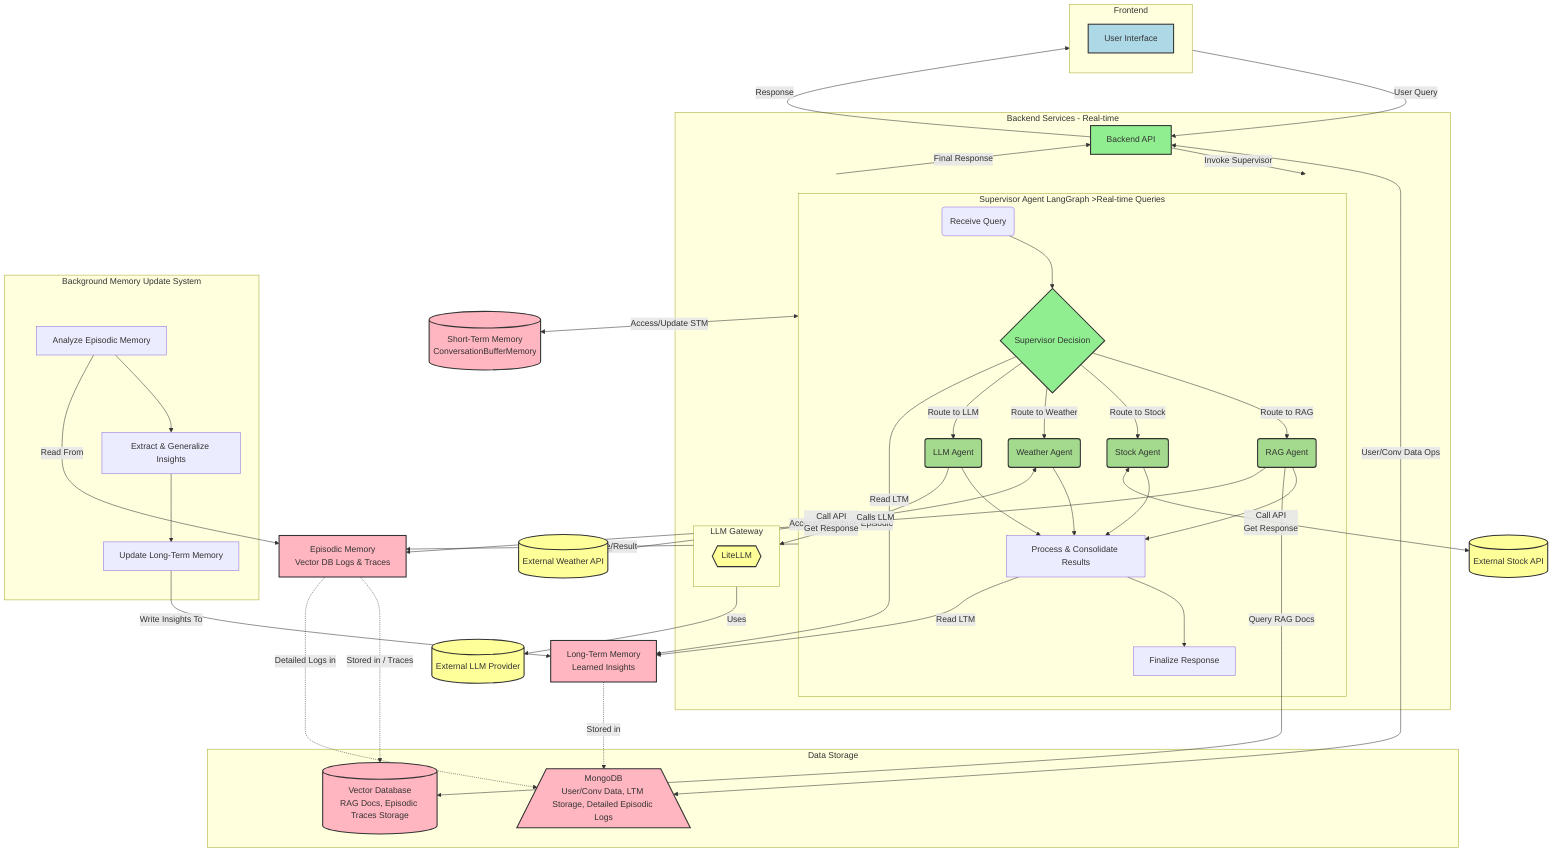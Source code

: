 %% title: Revised Phase 4 Architecture Diagram: RAG, Vector DB, and Comprehensive Memory
%% Mermaid initialization for styling
%%{
  init: {
    'theme': 'base',
    'themeVariables': {
      'fontFamily': 'Arial, sans-serif',
      'fontSize': '16px',
      'primaryColor': '#ADD8E6',    %% Light Blue (UI)
      'secondaryColor': '#90EE90',  %% Light Green (Backend/Supervisor)
      'tertiaryColor': '#A3DA8D',   %% Medium Green (Specialized Agent)
      'quaternaryColor': '#FFB6C1', %% Light Red/Pink (Database/Memory/Resources)
      'lineColor': '#555',
      'nodeBorder': '#333',
      'primaryTextColor': '#333',
      'clusterBorder': '#BBB',
      'clusterBkg': '#F9f9f9'
    },
    'flowchart': {
      'curve': 'basis'
    }
  }
}%%
flowchart TD

    %% Define Custom Styles
    classDef uiStyle fill:#ADD8E6,stroke:#333,stroke-width:2px;
    classDef backendStyle fill:#90EE90,stroke:#333,stroke-width:2px;
    classDef agentStyle fill:#A3DA8D,stroke:#333,stroke-width:2px;
    classDef dbStyle fill:#FFB6C1,stroke:#333,stroke-width:2px;
    classDef externalStyle fill:#FFFF99,stroke:#333,stroke-width:2px;
    classDef memoryStyle fill:#FFB6C1,stroke:#333,stroke-width:2px;

    %% --- Top-Level Subgraphs & Nodes ---

    subgraph FE[Frontend]
        direction TB
        UI[User Interface]:::uiStyle
    end

    subgraph BS[Backend Services - Real-time]
        direction TB
        BackendAPI[Backend API]:::backendStyle

        subgraph SupervisorGraph[Supervisor Agent LangGraph >Real-time Queries]
            direction TB
            Input(Receive Query)
            SupervisorNode{Supervisor Decision}:::backendStyle
            RAGAgentNode(RAG Agent):::agentStyle
            StockAgentNode(Stock Agent):::agentStyle
            WeatherAgentNode(Weather Agent):::agentStyle
            LLMAgentNode(LLM Agent):::agentStyle
            ProcessResults[Process & Consolidate Results]
            FinalizeResponse[Finalize Response]

            %% Internal LangGraph Flow
            Input --> SupervisorNode;
            SupervisorNode -- "Route to RAG" --> RAGAgentNode;
            SupervisorNode -- "Route to Stock" --> StockAgentNode;
            SupervisorNode -- "Route to Weather" --> WeatherAgentNode;
            SupervisorNode -- "Route to LLM" --> LLMAgentNode;

            RAGAgentNode --> ProcessResults;
            StockAgentNode --> ProcessResults;
            WeatherAgentNode --> ProcessResults;
            LLMAgentNode --> ProcessResults;
            ProcessResults --> FinalizeResponse;
        end

        subgraph LG[LLM Gateway]
            direction TB
            LiteLLMGateway{{LiteLLM}}:::externalStyle
        end
    end

    %% Central Memory Components (Conceptual)
    STM[(Short-Term Memory<br>ConversationBufferMemory)]:::memoryStyle
    EpisodicMemory[Episodic Memory<br>Vector DB Logs & Traces]:::memoryStyle
    LongTermMemory[Long-Term Memory<br>Learned Insights]:::memoryStyle

    %% Data Storage (Physical)
    subgraph DS[Data Storage]
        direction TB
        MongoDB[/MongoDB<br>User/Conv Data, LTM Storage, Detailed Episodic Logs\]:::dbStyle
        VectorDB[(Vector Database<br>RAG Docs, Episodic Traces Storage)]:::dbStyle
    end

    %% Background Memory Update System (Separated)
    subgraph BackgroundUpdater[Background Memory Update System]
        direction TB
        AnalyzeEpisodicMemory[Analyze Episodic Memory]
        ExtractInsights[Extract & Generalize Insights]
        UpdateLongTermMemory[Update Long-Term Memory]

        %% Internal Background Flow
        AnalyzeEpisodicMemory --> ExtractInsights;
        ExtractInsights --> UpdateLongTermMemory;
    end

    %% External Services & APIs
    ExternalLLM[(External LLM Provider)]:::externalStyle
    StockAPI[(External Stock API)]:::externalStyle
    WeatherAPI[(External Weather API)]:::externalStyle

    %% --- Connections between Components ---

    %% Frontend <--> Backend API
    FE -- "User Query" --> BackendAPI;
    BackendAPI -- "Response" --> FE;

    %% Backend API <--> SupervisorGraph
    BackendAPI -- "Invoke Supervisor" --> SupervisorGraph;
    SupervisorGraph -- "Final Response" --> BackendAPI;

    %% SupervisorGraph <--> Memory Components
    SupervisorGraph <-- "Access/Update STM" --> STM;
    SupervisorGraph -- "Write Trace/Result" --> EpisodicMemory;
    SupervisorNode -- "Read LTM" --> LongTermMemory;
    ProcessResults -- "Read LTM" --> LongTermMemory;

    %% LLM Agent (within SupervisorGraph) <--> LLM Gateway (within BS) <--> External LLM
    LLMAgentNode -- "Calls LLM" --> LG;
    LG -- "Uses" --> ExternalLLM;

    %% Specialized Agents (within SupervisorGraph) <--> External Tools & Data Storage
    RAGAgentNode -- "Query RAG Docs" --> VectorDB;
    %% RAG agent can also interact with episodic memory
    RAGAgentNode -- "Access/Contribute Episodic" --> EpisodicMemory; 
    StockAgentNode <-- "Call API<br>Get Response" --> StockAPI;
    WeatherAgentNode <-- "Call API<br>Get Response" --> WeatherAPI;

    %% Backend API <--> Data Storage (for user/conversation data)
    BackendAPI <-- "User/Conv Data Ops" --> MongoDB;

    %% BackgroundUpdater <--> Memory Components (and implicitly their storage)
    AnalyzeEpisodicMemory -- "Read From" --> EpisodicMemory;
    %% If background analysis also needs direct access to detailed MongoDB logs for episodes:
    %% AnalyzeEpisodicMemory -- "Read Detailed Logs From" --> MongoDB;
    UpdateLongTermMemory -- "Write Insights To" --> LongTermMemory;

    %% Conceptual Memory <--> Physical Storage Links (illustrative)
    EpisodicMemory -. "Stored in / Traces" .-> VectorDB;
    EpisodicMemory -. "Detailed Logs in" .-> MongoDB; 
    LongTermMemory -. "Stored in" .-> MongoDB;
    %% STM is primarily managed by the application; its persistence for conversation history is covered by BackendAPI -> MongoDB link.

    %% Default link style
    linkStyle default interpolate basis;
    %% If detailed logs complement traces in VectorDB